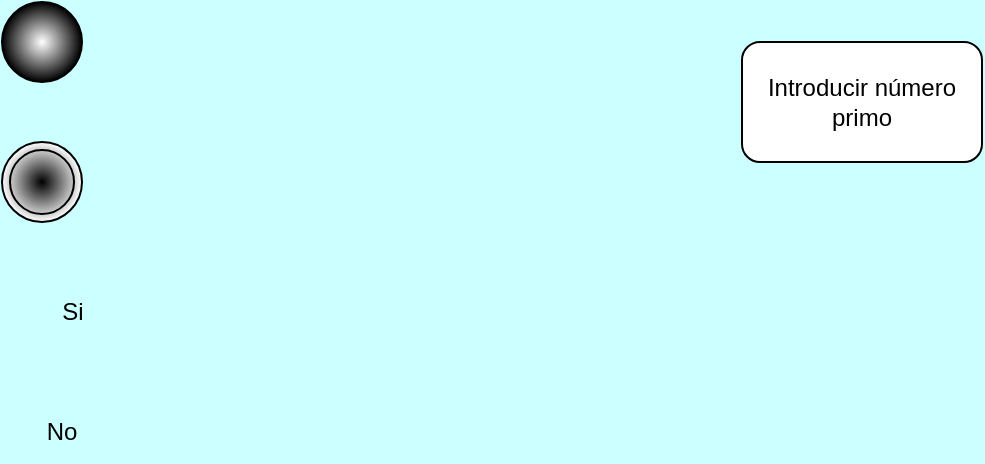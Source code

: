 <mxfile version="23.1.1" type="device">
  <diagram name="Página-1" id="Rganr19uKsDzd_jjGSZs">
    <mxGraphModel dx="1434" dy="789" grid="1" gridSize="10" guides="1" tooltips="1" connect="1" arrows="1" fold="1" page="1" pageScale="1" pageWidth="1169" pageHeight="827" background="#CCFFFF" math="0" shadow="0">
      <root>
        <mxCell id="0" />
        <mxCell id="1" parent="0" />
        <mxCell id="KhnNNgycjfnA8WjDQx8Y-1" value="Introducir número primo" style="rounded=1;whiteSpace=wrap;html=1;" parent="1" vertex="1">
          <mxGeometry x="490" y="120" width="120" height="60" as="geometry" />
        </mxCell>
        <mxCell id="KhnNNgycjfnA8WjDQx8Y-6" value="" style="ellipse;whiteSpace=wrap;html=1;aspect=fixed;fillColor=#FFFFFF;fillStyle=auto;gradientColor=#000000;gradientDirection=radial;" parent="1" vertex="1">
          <mxGeometry x="120" y="100" width="40" height="40" as="geometry" />
        </mxCell>
        <mxCell id="KhnNNgycjfnA8WjDQx8Y-18" value="" style="ellipse;shape=doubleEllipse;whiteSpace=wrap;html=1;aspect=fixed;gradientColor=#FFFFFF;gradientDirection=radial;fillColor=#000000;" parent="1" vertex="1">
          <mxGeometry x="120" y="170" width="40" height="40" as="geometry" />
        </mxCell>
        <mxCell id="8gqbpLLkER0GLrXkm65x-8" value="No" style="text;html=1;strokeColor=none;fillColor=none;align=center;verticalAlign=middle;whiteSpace=wrap;rounded=0;" parent="1" vertex="1">
          <mxGeometry x="120" y="300" width="60" height="30" as="geometry" />
        </mxCell>
        <mxCell id="8gqbpLLkER0GLrXkm65x-9" value="Si" style="text;html=1;align=center;verticalAlign=middle;resizable=0;points=[];autosize=1;strokeColor=none;fillColor=none;" parent="1" vertex="1">
          <mxGeometry x="140" y="240" width="30" height="30" as="geometry" />
        </mxCell>
      </root>
    </mxGraphModel>
  </diagram>
</mxfile>
